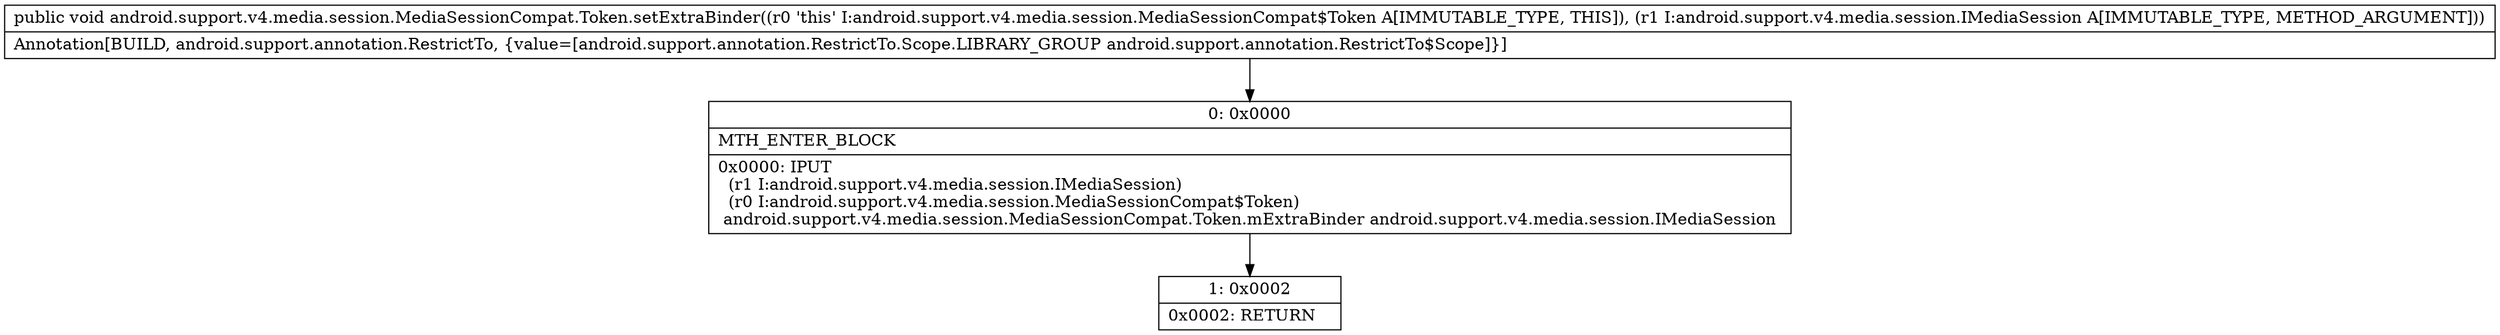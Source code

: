 digraph "CFG forandroid.support.v4.media.session.MediaSessionCompat.Token.setExtraBinder(Landroid\/support\/v4\/media\/session\/IMediaSession;)V" {
Node_0 [shape=record,label="{0\:\ 0x0000|MTH_ENTER_BLOCK\l|0x0000: IPUT  \l  (r1 I:android.support.v4.media.session.IMediaSession)\l  (r0 I:android.support.v4.media.session.MediaSessionCompat$Token)\l android.support.v4.media.session.MediaSessionCompat.Token.mExtraBinder android.support.v4.media.session.IMediaSession \l}"];
Node_1 [shape=record,label="{1\:\ 0x0002|0x0002: RETURN   \l}"];
MethodNode[shape=record,label="{public void android.support.v4.media.session.MediaSessionCompat.Token.setExtraBinder((r0 'this' I:android.support.v4.media.session.MediaSessionCompat$Token A[IMMUTABLE_TYPE, THIS]), (r1 I:android.support.v4.media.session.IMediaSession A[IMMUTABLE_TYPE, METHOD_ARGUMENT]))  | Annotation[BUILD, android.support.annotation.RestrictTo, \{value=[android.support.annotation.RestrictTo.Scope.LIBRARY_GROUP android.support.annotation.RestrictTo$Scope]\}]\l}"];
MethodNode -> Node_0;
Node_0 -> Node_1;
}

